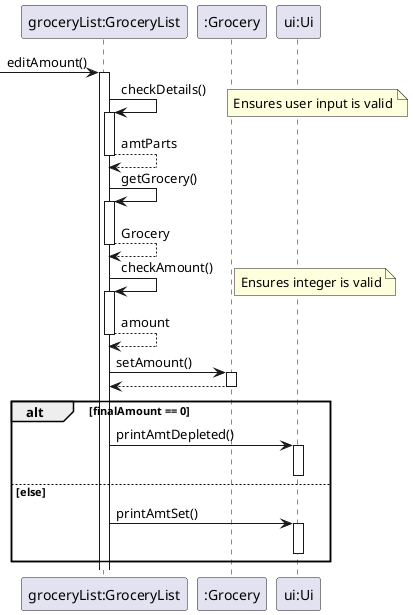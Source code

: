 @startuml

participant "groceryList:GroceryList" as gl
participant ":Grocery" as g
participant "ui:Ui" as ui

 -> gl : editAmount()
activate gl

gl -> gl : checkDetails()
note right
Ensures user input is valid
end note
activate gl
return amtParts

gl -> gl : getGrocery()
activate gl
return Grocery

gl -> gl : checkAmount()
note right
Ensures integer is valid
end note
activate gl
return amount

gl -> g : setAmount()
activate g
return

alt finalAmount == 0
    gl -> ui : printAmtDepleted()
    activate ui
    deactivate ui
else else
    gl -> ui : printAmtSet()
    activate ui
    deactivate ui
end

@enduml